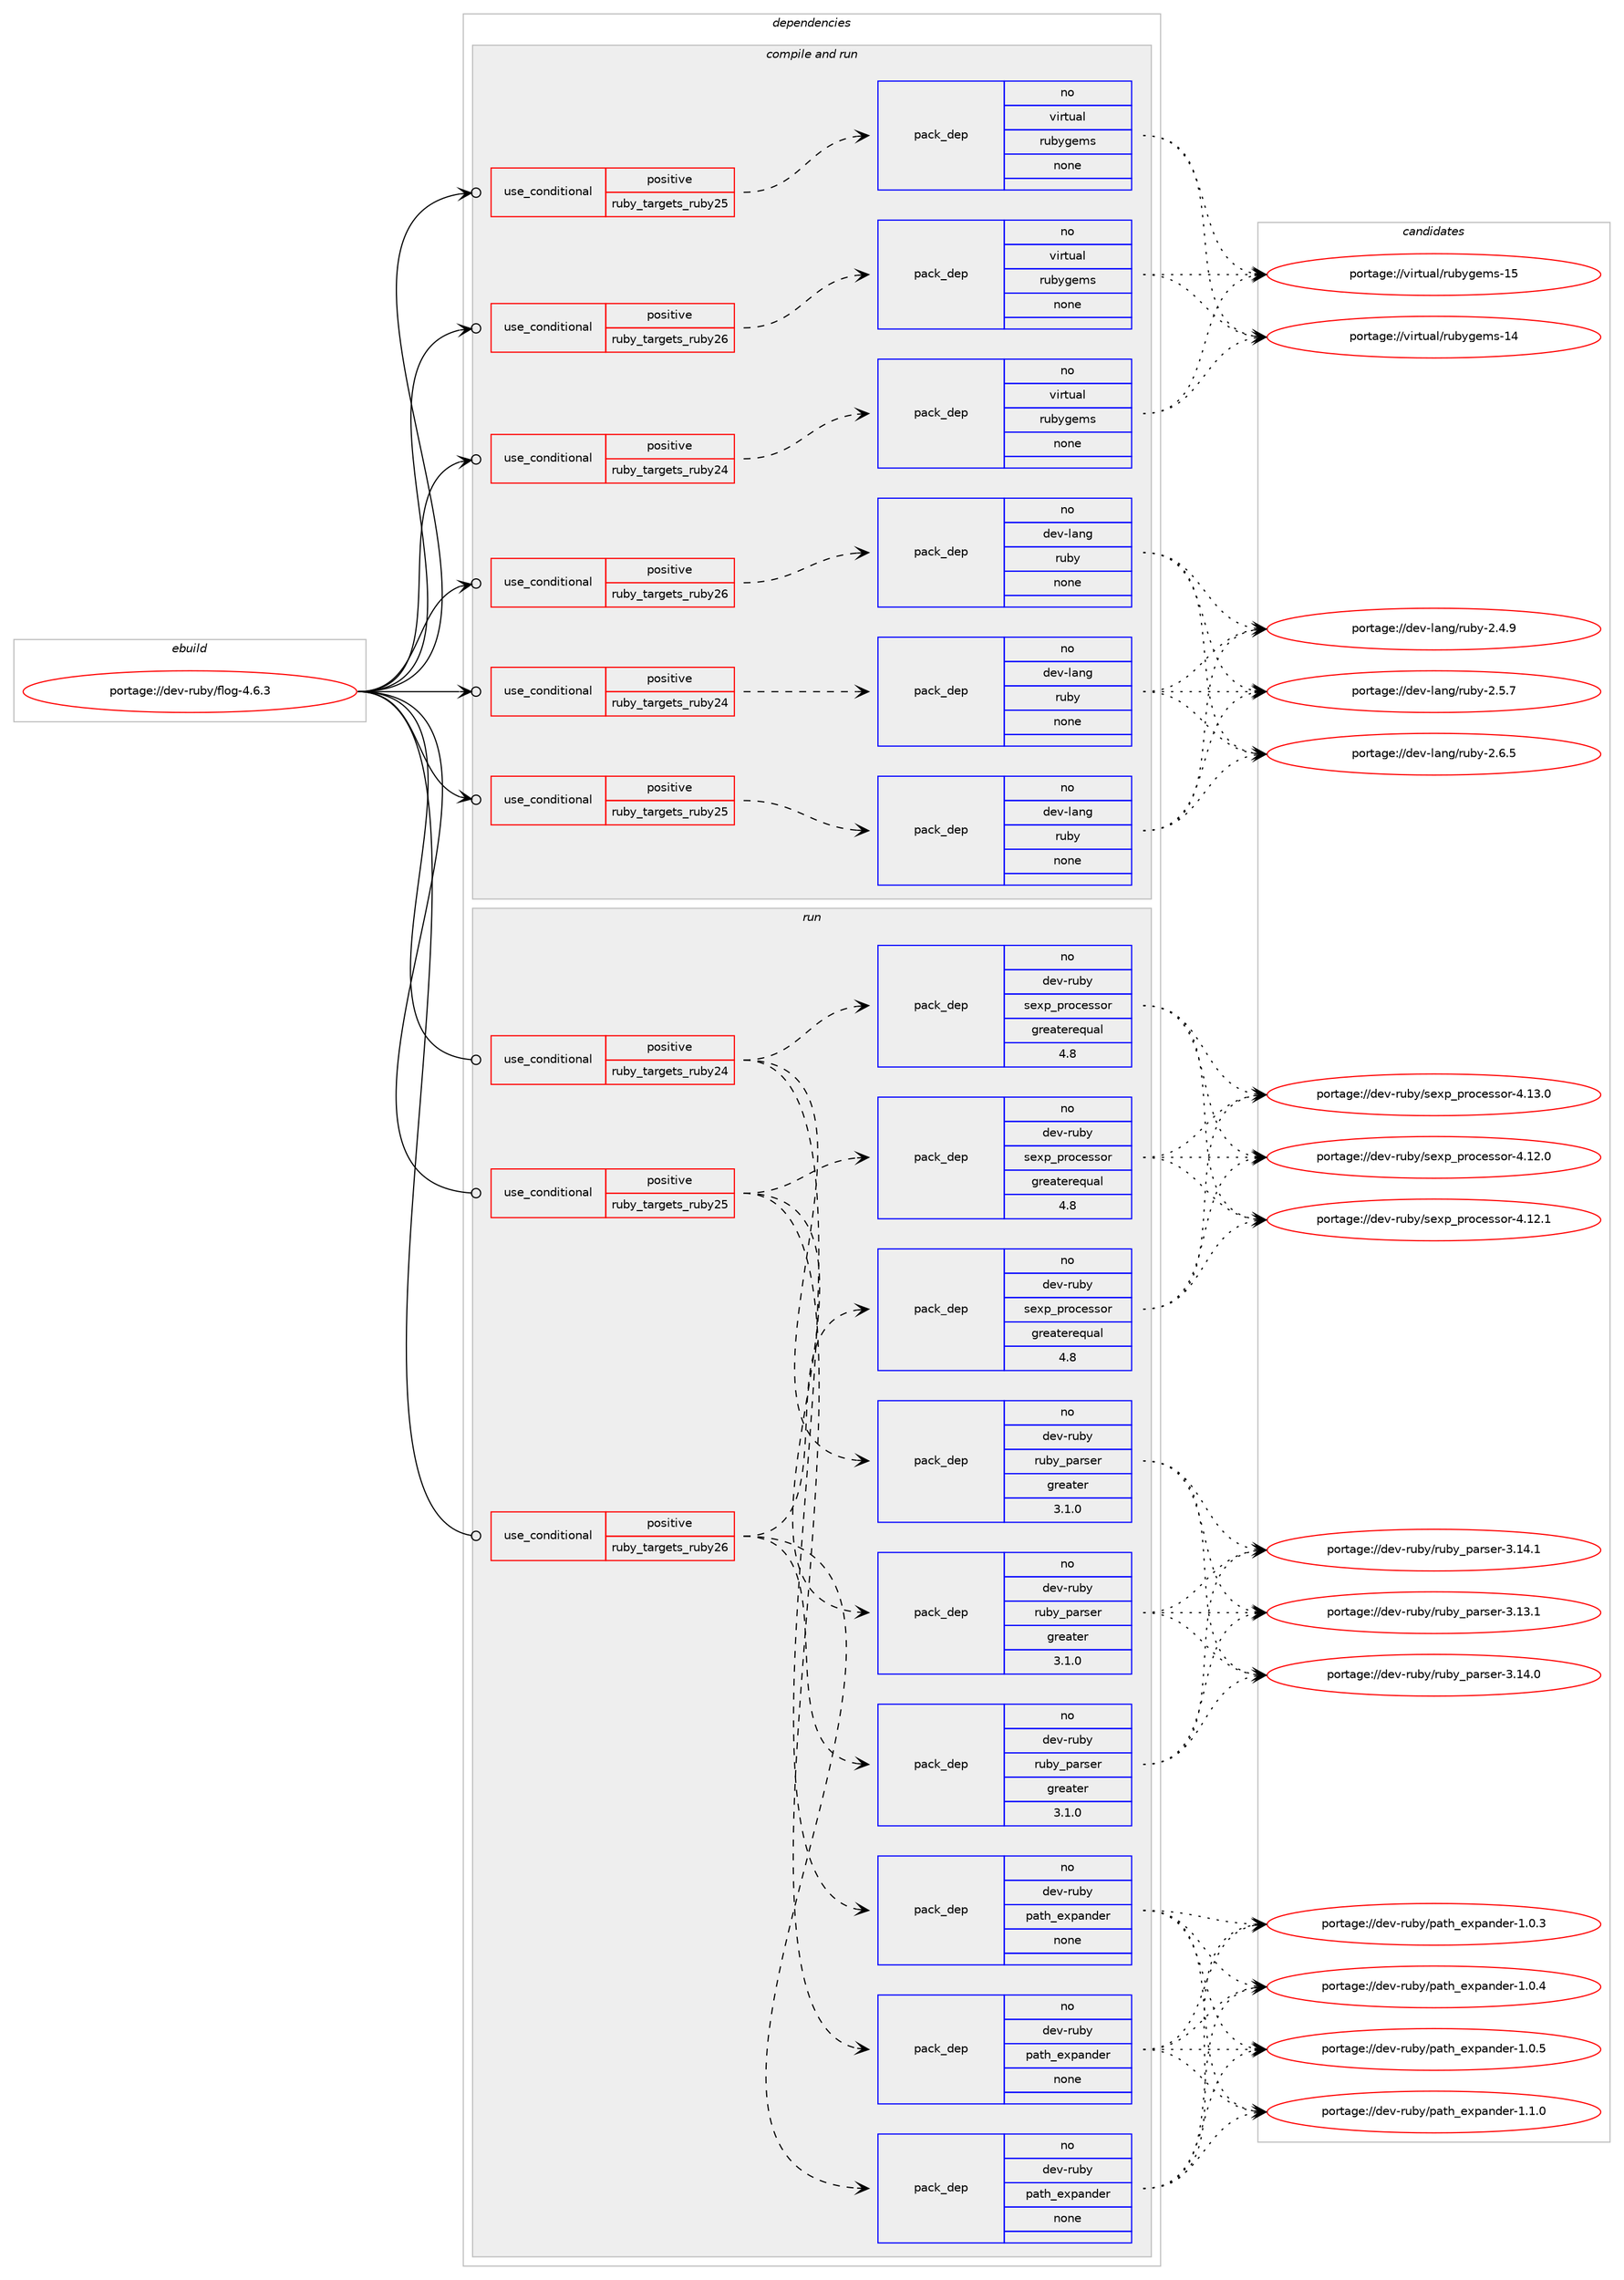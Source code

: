 digraph prolog {

# *************
# Graph options
# *************

newrank=true;
concentrate=true;
compound=true;
graph [rankdir=LR,fontname=Helvetica,fontsize=10,ranksep=1.5];#, ranksep=2.5, nodesep=0.2];
edge  [arrowhead=vee];
node  [fontname=Helvetica,fontsize=10];

# **********
# The ebuild
# **********

subgraph cluster_leftcol {
color=gray;
rank=same;
label=<<i>ebuild</i>>;
id [label="portage://dev-ruby/flog-4.6.3", color=red, width=4, href="../dev-ruby/flog-4.6.3.svg"];
}

# ****************
# The dependencies
# ****************

subgraph cluster_midcol {
color=gray;
label=<<i>dependencies</i>>;
subgraph cluster_compile {
fillcolor="#eeeeee";
style=filled;
label=<<i>compile</i>>;
}
subgraph cluster_compileandrun {
fillcolor="#eeeeee";
style=filled;
label=<<i>compile and run</i>>;
subgraph cond52425 {
dependency221555 [label=<<TABLE BORDER="0" CELLBORDER="1" CELLSPACING="0" CELLPADDING="4"><TR><TD ROWSPAN="3" CELLPADDING="10">use_conditional</TD></TR><TR><TD>positive</TD></TR><TR><TD>ruby_targets_ruby24</TD></TR></TABLE>>, shape=none, color=red];
subgraph pack165648 {
dependency221556 [label=<<TABLE BORDER="0" CELLBORDER="1" CELLSPACING="0" CELLPADDING="4" WIDTH="220"><TR><TD ROWSPAN="6" CELLPADDING="30">pack_dep</TD></TR><TR><TD WIDTH="110">no</TD></TR><TR><TD>dev-lang</TD></TR><TR><TD>ruby</TD></TR><TR><TD>none</TD></TR><TR><TD></TD></TR></TABLE>>, shape=none, color=blue];
}
dependency221555:e -> dependency221556:w [weight=20,style="dashed",arrowhead="vee"];
}
id:e -> dependency221555:w [weight=20,style="solid",arrowhead="odotvee"];
subgraph cond52426 {
dependency221557 [label=<<TABLE BORDER="0" CELLBORDER="1" CELLSPACING="0" CELLPADDING="4"><TR><TD ROWSPAN="3" CELLPADDING="10">use_conditional</TD></TR><TR><TD>positive</TD></TR><TR><TD>ruby_targets_ruby24</TD></TR></TABLE>>, shape=none, color=red];
subgraph pack165649 {
dependency221558 [label=<<TABLE BORDER="0" CELLBORDER="1" CELLSPACING="0" CELLPADDING="4" WIDTH="220"><TR><TD ROWSPAN="6" CELLPADDING="30">pack_dep</TD></TR><TR><TD WIDTH="110">no</TD></TR><TR><TD>virtual</TD></TR><TR><TD>rubygems</TD></TR><TR><TD>none</TD></TR><TR><TD></TD></TR></TABLE>>, shape=none, color=blue];
}
dependency221557:e -> dependency221558:w [weight=20,style="dashed",arrowhead="vee"];
}
id:e -> dependency221557:w [weight=20,style="solid",arrowhead="odotvee"];
subgraph cond52427 {
dependency221559 [label=<<TABLE BORDER="0" CELLBORDER="1" CELLSPACING="0" CELLPADDING="4"><TR><TD ROWSPAN="3" CELLPADDING="10">use_conditional</TD></TR><TR><TD>positive</TD></TR><TR><TD>ruby_targets_ruby25</TD></TR></TABLE>>, shape=none, color=red];
subgraph pack165650 {
dependency221560 [label=<<TABLE BORDER="0" CELLBORDER="1" CELLSPACING="0" CELLPADDING="4" WIDTH="220"><TR><TD ROWSPAN="6" CELLPADDING="30">pack_dep</TD></TR><TR><TD WIDTH="110">no</TD></TR><TR><TD>dev-lang</TD></TR><TR><TD>ruby</TD></TR><TR><TD>none</TD></TR><TR><TD></TD></TR></TABLE>>, shape=none, color=blue];
}
dependency221559:e -> dependency221560:w [weight=20,style="dashed",arrowhead="vee"];
}
id:e -> dependency221559:w [weight=20,style="solid",arrowhead="odotvee"];
subgraph cond52428 {
dependency221561 [label=<<TABLE BORDER="0" CELLBORDER="1" CELLSPACING="0" CELLPADDING="4"><TR><TD ROWSPAN="3" CELLPADDING="10">use_conditional</TD></TR><TR><TD>positive</TD></TR><TR><TD>ruby_targets_ruby25</TD></TR></TABLE>>, shape=none, color=red];
subgraph pack165651 {
dependency221562 [label=<<TABLE BORDER="0" CELLBORDER="1" CELLSPACING="0" CELLPADDING="4" WIDTH="220"><TR><TD ROWSPAN="6" CELLPADDING="30">pack_dep</TD></TR><TR><TD WIDTH="110">no</TD></TR><TR><TD>virtual</TD></TR><TR><TD>rubygems</TD></TR><TR><TD>none</TD></TR><TR><TD></TD></TR></TABLE>>, shape=none, color=blue];
}
dependency221561:e -> dependency221562:w [weight=20,style="dashed",arrowhead="vee"];
}
id:e -> dependency221561:w [weight=20,style="solid",arrowhead="odotvee"];
subgraph cond52429 {
dependency221563 [label=<<TABLE BORDER="0" CELLBORDER="1" CELLSPACING="0" CELLPADDING="4"><TR><TD ROWSPAN="3" CELLPADDING="10">use_conditional</TD></TR><TR><TD>positive</TD></TR><TR><TD>ruby_targets_ruby26</TD></TR></TABLE>>, shape=none, color=red];
subgraph pack165652 {
dependency221564 [label=<<TABLE BORDER="0" CELLBORDER="1" CELLSPACING="0" CELLPADDING="4" WIDTH="220"><TR><TD ROWSPAN="6" CELLPADDING="30">pack_dep</TD></TR><TR><TD WIDTH="110">no</TD></TR><TR><TD>dev-lang</TD></TR><TR><TD>ruby</TD></TR><TR><TD>none</TD></TR><TR><TD></TD></TR></TABLE>>, shape=none, color=blue];
}
dependency221563:e -> dependency221564:w [weight=20,style="dashed",arrowhead="vee"];
}
id:e -> dependency221563:w [weight=20,style="solid",arrowhead="odotvee"];
subgraph cond52430 {
dependency221565 [label=<<TABLE BORDER="0" CELLBORDER="1" CELLSPACING="0" CELLPADDING="4"><TR><TD ROWSPAN="3" CELLPADDING="10">use_conditional</TD></TR><TR><TD>positive</TD></TR><TR><TD>ruby_targets_ruby26</TD></TR></TABLE>>, shape=none, color=red];
subgraph pack165653 {
dependency221566 [label=<<TABLE BORDER="0" CELLBORDER="1" CELLSPACING="0" CELLPADDING="4" WIDTH="220"><TR><TD ROWSPAN="6" CELLPADDING="30">pack_dep</TD></TR><TR><TD WIDTH="110">no</TD></TR><TR><TD>virtual</TD></TR><TR><TD>rubygems</TD></TR><TR><TD>none</TD></TR><TR><TD></TD></TR></TABLE>>, shape=none, color=blue];
}
dependency221565:e -> dependency221566:w [weight=20,style="dashed",arrowhead="vee"];
}
id:e -> dependency221565:w [weight=20,style="solid",arrowhead="odotvee"];
}
subgraph cluster_run {
fillcolor="#eeeeee";
style=filled;
label=<<i>run</i>>;
subgraph cond52431 {
dependency221567 [label=<<TABLE BORDER="0" CELLBORDER="1" CELLSPACING="0" CELLPADDING="4"><TR><TD ROWSPAN="3" CELLPADDING="10">use_conditional</TD></TR><TR><TD>positive</TD></TR><TR><TD>ruby_targets_ruby24</TD></TR></TABLE>>, shape=none, color=red];
subgraph pack165654 {
dependency221568 [label=<<TABLE BORDER="0" CELLBORDER="1" CELLSPACING="0" CELLPADDING="4" WIDTH="220"><TR><TD ROWSPAN="6" CELLPADDING="30">pack_dep</TD></TR><TR><TD WIDTH="110">no</TD></TR><TR><TD>dev-ruby</TD></TR><TR><TD>path_expander</TD></TR><TR><TD>none</TD></TR><TR><TD></TD></TR></TABLE>>, shape=none, color=blue];
}
dependency221567:e -> dependency221568:w [weight=20,style="dashed",arrowhead="vee"];
subgraph pack165655 {
dependency221569 [label=<<TABLE BORDER="0" CELLBORDER="1" CELLSPACING="0" CELLPADDING="4" WIDTH="220"><TR><TD ROWSPAN="6" CELLPADDING="30">pack_dep</TD></TR><TR><TD WIDTH="110">no</TD></TR><TR><TD>dev-ruby</TD></TR><TR><TD>ruby_parser</TD></TR><TR><TD>greater</TD></TR><TR><TD>3.1.0</TD></TR></TABLE>>, shape=none, color=blue];
}
dependency221567:e -> dependency221569:w [weight=20,style="dashed",arrowhead="vee"];
subgraph pack165656 {
dependency221570 [label=<<TABLE BORDER="0" CELLBORDER="1" CELLSPACING="0" CELLPADDING="4" WIDTH="220"><TR><TD ROWSPAN="6" CELLPADDING="30">pack_dep</TD></TR><TR><TD WIDTH="110">no</TD></TR><TR><TD>dev-ruby</TD></TR><TR><TD>sexp_processor</TD></TR><TR><TD>greaterequal</TD></TR><TR><TD>4.8</TD></TR></TABLE>>, shape=none, color=blue];
}
dependency221567:e -> dependency221570:w [weight=20,style="dashed",arrowhead="vee"];
}
id:e -> dependency221567:w [weight=20,style="solid",arrowhead="odot"];
subgraph cond52432 {
dependency221571 [label=<<TABLE BORDER="0" CELLBORDER="1" CELLSPACING="0" CELLPADDING="4"><TR><TD ROWSPAN="3" CELLPADDING="10">use_conditional</TD></TR><TR><TD>positive</TD></TR><TR><TD>ruby_targets_ruby25</TD></TR></TABLE>>, shape=none, color=red];
subgraph pack165657 {
dependency221572 [label=<<TABLE BORDER="0" CELLBORDER="1" CELLSPACING="0" CELLPADDING="4" WIDTH="220"><TR><TD ROWSPAN="6" CELLPADDING="30">pack_dep</TD></TR><TR><TD WIDTH="110">no</TD></TR><TR><TD>dev-ruby</TD></TR><TR><TD>path_expander</TD></TR><TR><TD>none</TD></TR><TR><TD></TD></TR></TABLE>>, shape=none, color=blue];
}
dependency221571:e -> dependency221572:w [weight=20,style="dashed",arrowhead="vee"];
subgraph pack165658 {
dependency221573 [label=<<TABLE BORDER="0" CELLBORDER="1" CELLSPACING="0" CELLPADDING="4" WIDTH="220"><TR><TD ROWSPAN="6" CELLPADDING="30">pack_dep</TD></TR><TR><TD WIDTH="110">no</TD></TR><TR><TD>dev-ruby</TD></TR><TR><TD>ruby_parser</TD></TR><TR><TD>greater</TD></TR><TR><TD>3.1.0</TD></TR></TABLE>>, shape=none, color=blue];
}
dependency221571:e -> dependency221573:w [weight=20,style="dashed",arrowhead="vee"];
subgraph pack165659 {
dependency221574 [label=<<TABLE BORDER="0" CELLBORDER="1" CELLSPACING="0" CELLPADDING="4" WIDTH="220"><TR><TD ROWSPAN="6" CELLPADDING="30">pack_dep</TD></TR><TR><TD WIDTH="110">no</TD></TR><TR><TD>dev-ruby</TD></TR><TR><TD>sexp_processor</TD></TR><TR><TD>greaterequal</TD></TR><TR><TD>4.8</TD></TR></TABLE>>, shape=none, color=blue];
}
dependency221571:e -> dependency221574:w [weight=20,style="dashed",arrowhead="vee"];
}
id:e -> dependency221571:w [weight=20,style="solid",arrowhead="odot"];
subgraph cond52433 {
dependency221575 [label=<<TABLE BORDER="0" CELLBORDER="1" CELLSPACING="0" CELLPADDING="4"><TR><TD ROWSPAN="3" CELLPADDING="10">use_conditional</TD></TR><TR><TD>positive</TD></TR><TR><TD>ruby_targets_ruby26</TD></TR></TABLE>>, shape=none, color=red];
subgraph pack165660 {
dependency221576 [label=<<TABLE BORDER="0" CELLBORDER="1" CELLSPACING="0" CELLPADDING="4" WIDTH="220"><TR><TD ROWSPAN="6" CELLPADDING="30">pack_dep</TD></TR><TR><TD WIDTH="110">no</TD></TR><TR><TD>dev-ruby</TD></TR><TR><TD>path_expander</TD></TR><TR><TD>none</TD></TR><TR><TD></TD></TR></TABLE>>, shape=none, color=blue];
}
dependency221575:e -> dependency221576:w [weight=20,style="dashed",arrowhead="vee"];
subgraph pack165661 {
dependency221577 [label=<<TABLE BORDER="0" CELLBORDER="1" CELLSPACING="0" CELLPADDING="4" WIDTH="220"><TR><TD ROWSPAN="6" CELLPADDING="30">pack_dep</TD></TR><TR><TD WIDTH="110">no</TD></TR><TR><TD>dev-ruby</TD></TR><TR><TD>ruby_parser</TD></TR><TR><TD>greater</TD></TR><TR><TD>3.1.0</TD></TR></TABLE>>, shape=none, color=blue];
}
dependency221575:e -> dependency221577:w [weight=20,style="dashed",arrowhead="vee"];
subgraph pack165662 {
dependency221578 [label=<<TABLE BORDER="0" CELLBORDER="1" CELLSPACING="0" CELLPADDING="4" WIDTH="220"><TR><TD ROWSPAN="6" CELLPADDING="30">pack_dep</TD></TR><TR><TD WIDTH="110">no</TD></TR><TR><TD>dev-ruby</TD></TR><TR><TD>sexp_processor</TD></TR><TR><TD>greaterequal</TD></TR><TR><TD>4.8</TD></TR></TABLE>>, shape=none, color=blue];
}
dependency221575:e -> dependency221578:w [weight=20,style="dashed",arrowhead="vee"];
}
id:e -> dependency221575:w [weight=20,style="solid",arrowhead="odot"];
}
}

# **************
# The candidates
# **************

subgraph cluster_choices {
rank=same;
color=gray;
label=<<i>candidates</i>>;

subgraph choice165648 {
color=black;
nodesep=1;
choiceportage10010111845108971101034711411798121455046524657 [label="portage://dev-lang/ruby-2.4.9", color=red, width=4,href="../dev-lang/ruby-2.4.9.svg"];
choiceportage10010111845108971101034711411798121455046534655 [label="portage://dev-lang/ruby-2.5.7", color=red, width=4,href="../dev-lang/ruby-2.5.7.svg"];
choiceportage10010111845108971101034711411798121455046544653 [label="portage://dev-lang/ruby-2.6.5", color=red, width=4,href="../dev-lang/ruby-2.6.5.svg"];
dependency221556:e -> choiceportage10010111845108971101034711411798121455046524657:w [style=dotted,weight="100"];
dependency221556:e -> choiceportage10010111845108971101034711411798121455046534655:w [style=dotted,weight="100"];
dependency221556:e -> choiceportage10010111845108971101034711411798121455046544653:w [style=dotted,weight="100"];
}
subgraph choice165649 {
color=black;
nodesep=1;
choiceportage118105114116117971084711411798121103101109115454952 [label="portage://virtual/rubygems-14", color=red, width=4,href="../virtual/rubygems-14.svg"];
choiceportage118105114116117971084711411798121103101109115454953 [label="portage://virtual/rubygems-15", color=red, width=4,href="../virtual/rubygems-15.svg"];
dependency221558:e -> choiceportage118105114116117971084711411798121103101109115454952:w [style=dotted,weight="100"];
dependency221558:e -> choiceportage118105114116117971084711411798121103101109115454953:w [style=dotted,weight="100"];
}
subgraph choice165650 {
color=black;
nodesep=1;
choiceportage10010111845108971101034711411798121455046524657 [label="portage://dev-lang/ruby-2.4.9", color=red, width=4,href="../dev-lang/ruby-2.4.9.svg"];
choiceportage10010111845108971101034711411798121455046534655 [label="portage://dev-lang/ruby-2.5.7", color=red, width=4,href="../dev-lang/ruby-2.5.7.svg"];
choiceportage10010111845108971101034711411798121455046544653 [label="portage://dev-lang/ruby-2.6.5", color=red, width=4,href="../dev-lang/ruby-2.6.5.svg"];
dependency221560:e -> choiceportage10010111845108971101034711411798121455046524657:w [style=dotted,weight="100"];
dependency221560:e -> choiceportage10010111845108971101034711411798121455046534655:w [style=dotted,weight="100"];
dependency221560:e -> choiceportage10010111845108971101034711411798121455046544653:w [style=dotted,weight="100"];
}
subgraph choice165651 {
color=black;
nodesep=1;
choiceportage118105114116117971084711411798121103101109115454952 [label="portage://virtual/rubygems-14", color=red, width=4,href="../virtual/rubygems-14.svg"];
choiceportage118105114116117971084711411798121103101109115454953 [label="portage://virtual/rubygems-15", color=red, width=4,href="../virtual/rubygems-15.svg"];
dependency221562:e -> choiceportage118105114116117971084711411798121103101109115454952:w [style=dotted,weight="100"];
dependency221562:e -> choiceportage118105114116117971084711411798121103101109115454953:w [style=dotted,weight="100"];
}
subgraph choice165652 {
color=black;
nodesep=1;
choiceportage10010111845108971101034711411798121455046524657 [label="portage://dev-lang/ruby-2.4.9", color=red, width=4,href="../dev-lang/ruby-2.4.9.svg"];
choiceportage10010111845108971101034711411798121455046534655 [label="portage://dev-lang/ruby-2.5.7", color=red, width=4,href="../dev-lang/ruby-2.5.7.svg"];
choiceportage10010111845108971101034711411798121455046544653 [label="portage://dev-lang/ruby-2.6.5", color=red, width=4,href="../dev-lang/ruby-2.6.5.svg"];
dependency221564:e -> choiceportage10010111845108971101034711411798121455046524657:w [style=dotted,weight="100"];
dependency221564:e -> choiceportage10010111845108971101034711411798121455046534655:w [style=dotted,weight="100"];
dependency221564:e -> choiceportage10010111845108971101034711411798121455046544653:w [style=dotted,weight="100"];
}
subgraph choice165653 {
color=black;
nodesep=1;
choiceportage118105114116117971084711411798121103101109115454952 [label="portage://virtual/rubygems-14", color=red, width=4,href="../virtual/rubygems-14.svg"];
choiceportage118105114116117971084711411798121103101109115454953 [label="portage://virtual/rubygems-15", color=red, width=4,href="../virtual/rubygems-15.svg"];
dependency221566:e -> choiceportage118105114116117971084711411798121103101109115454952:w [style=dotted,weight="100"];
dependency221566:e -> choiceportage118105114116117971084711411798121103101109115454953:w [style=dotted,weight="100"];
}
subgraph choice165654 {
color=black;
nodesep=1;
choiceportage100101118451141179812147112971161049510112011297110100101114454946484651 [label="portage://dev-ruby/path_expander-1.0.3", color=red, width=4,href="../dev-ruby/path_expander-1.0.3.svg"];
choiceportage100101118451141179812147112971161049510112011297110100101114454946484652 [label="portage://dev-ruby/path_expander-1.0.4", color=red, width=4,href="../dev-ruby/path_expander-1.0.4.svg"];
choiceportage100101118451141179812147112971161049510112011297110100101114454946484653 [label="portage://dev-ruby/path_expander-1.0.5", color=red, width=4,href="../dev-ruby/path_expander-1.0.5.svg"];
choiceportage100101118451141179812147112971161049510112011297110100101114454946494648 [label="portage://dev-ruby/path_expander-1.1.0", color=red, width=4,href="../dev-ruby/path_expander-1.1.0.svg"];
dependency221568:e -> choiceportage100101118451141179812147112971161049510112011297110100101114454946484651:w [style=dotted,weight="100"];
dependency221568:e -> choiceportage100101118451141179812147112971161049510112011297110100101114454946484652:w [style=dotted,weight="100"];
dependency221568:e -> choiceportage100101118451141179812147112971161049510112011297110100101114454946484653:w [style=dotted,weight="100"];
dependency221568:e -> choiceportage100101118451141179812147112971161049510112011297110100101114454946494648:w [style=dotted,weight="100"];
}
subgraph choice165655 {
color=black;
nodesep=1;
choiceportage10010111845114117981214711411798121951129711411510111445514649514649 [label="portage://dev-ruby/ruby_parser-3.13.1", color=red, width=4,href="../dev-ruby/ruby_parser-3.13.1.svg"];
choiceportage10010111845114117981214711411798121951129711411510111445514649524648 [label="portage://dev-ruby/ruby_parser-3.14.0", color=red, width=4,href="../dev-ruby/ruby_parser-3.14.0.svg"];
choiceportage10010111845114117981214711411798121951129711411510111445514649524649 [label="portage://dev-ruby/ruby_parser-3.14.1", color=red, width=4,href="../dev-ruby/ruby_parser-3.14.1.svg"];
dependency221569:e -> choiceportage10010111845114117981214711411798121951129711411510111445514649514649:w [style=dotted,weight="100"];
dependency221569:e -> choiceportage10010111845114117981214711411798121951129711411510111445514649524648:w [style=dotted,weight="100"];
dependency221569:e -> choiceportage10010111845114117981214711411798121951129711411510111445514649524649:w [style=dotted,weight="100"];
}
subgraph choice165656 {
color=black;
nodesep=1;
choiceportage100101118451141179812147115101120112951121141119910111511511111445524649504648 [label="portage://dev-ruby/sexp_processor-4.12.0", color=red, width=4,href="../dev-ruby/sexp_processor-4.12.0.svg"];
choiceportage100101118451141179812147115101120112951121141119910111511511111445524649504649 [label="portage://dev-ruby/sexp_processor-4.12.1", color=red, width=4,href="../dev-ruby/sexp_processor-4.12.1.svg"];
choiceportage100101118451141179812147115101120112951121141119910111511511111445524649514648 [label="portage://dev-ruby/sexp_processor-4.13.0", color=red, width=4,href="../dev-ruby/sexp_processor-4.13.0.svg"];
dependency221570:e -> choiceportage100101118451141179812147115101120112951121141119910111511511111445524649504648:w [style=dotted,weight="100"];
dependency221570:e -> choiceportage100101118451141179812147115101120112951121141119910111511511111445524649504649:w [style=dotted,weight="100"];
dependency221570:e -> choiceportage100101118451141179812147115101120112951121141119910111511511111445524649514648:w [style=dotted,weight="100"];
}
subgraph choice165657 {
color=black;
nodesep=1;
choiceportage100101118451141179812147112971161049510112011297110100101114454946484651 [label="portage://dev-ruby/path_expander-1.0.3", color=red, width=4,href="../dev-ruby/path_expander-1.0.3.svg"];
choiceportage100101118451141179812147112971161049510112011297110100101114454946484652 [label="portage://dev-ruby/path_expander-1.0.4", color=red, width=4,href="../dev-ruby/path_expander-1.0.4.svg"];
choiceportage100101118451141179812147112971161049510112011297110100101114454946484653 [label="portage://dev-ruby/path_expander-1.0.5", color=red, width=4,href="../dev-ruby/path_expander-1.0.5.svg"];
choiceportage100101118451141179812147112971161049510112011297110100101114454946494648 [label="portage://dev-ruby/path_expander-1.1.0", color=red, width=4,href="../dev-ruby/path_expander-1.1.0.svg"];
dependency221572:e -> choiceportage100101118451141179812147112971161049510112011297110100101114454946484651:w [style=dotted,weight="100"];
dependency221572:e -> choiceportage100101118451141179812147112971161049510112011297110100101114454946484652:w [style=dotted,weight="100"];
dependency221572:e -> choiceportage100101118451141179812147112971161049510112011297110100101114454946484653:w [style=dotted,weight="100"];
dependency221572:e -> choiceportage100101118451141179812147112971161049510112011297110100101114454946494648:w [style=dotted,weight="100"];
}
subgraph choice165658 {
color=black;
nodesep=1;
choiceportage10010111845114117981214711411798121951129711411510111445514649514649 [label="portage://dev-ruby/ruby_parser-3.13.1", color=red, width=4,href="../dev-ruby/ruby_parser-3.13.1.svg"];
choiceportage10010111845114117981214711411798121951129711411510111445514649524648 [label="portage://dev-ruby/ruby_parser-3.14.0", color=red, width=4,href="../dev-ruby/ruby_parser-3.14.0.svg"];
choiceportage10010111845114117981214711411798121951129711411510111445514649524649 [label="portage://dev-ruby/ruby_parser-3.14.1", color=red, width=4,href="../dev-ruby/ruby_parser-3.14.1.svg"];
dependency221573:e -> choiceportage10010111845114117981214711411798121951129711411510111445514649514649:w [style=dotted,weight="100"];
dependency221573:e -> choiceportage10010111845114117981214711411798121951129711411510111445514649524648:w [style=dotted,weight="100"];
dependency221573:e -> choiceportage10010111845114117981214711411798121951129711411510111445514649524649:w [style=dotted,weight="100"];
}
subgraph choice165659 {
color=black;
nodesep=1;
choiceportage100101118451141179812147115101120112951121141119910111511511111445524649504648 [label="portage://dev-ruby/sexp_processor-4.12.0", color=red, width=4,href="../dev-ruby/sexp_processor-4.12.0.svg"];
choiceportage100101118451141179812147115101120112951121141119910111511511111445524649504649 [label="portage://dev-ruby/sexp_processor-4.12.1", color=red, width=4,href="../dev-ruby/sexp_processor-4.12.1.svg"];
choiceportage100101118451141179812147115101120112951121141119910111511511111445524649514648 [label="portage://dev-ruby/sexp_processor-4.13.0", color=red, width=4,href="../dev-ruby/sexp_processor-4.13.0.svg"];
dependency221574:e -> choiceportage100101118451141179812147115101120112951121141119910111511511111445524649504648:w [style=dotted,weight="100"];
dependency221574:e -> choiceportage100101118451141179812147115101120112951121141119910111511511111445524649504649:w [style=dotted,weight="100"];
dependency221574:e -> choiceportage100101118451141179812147115101120112951121141119910111511511111445524649514648:w [style=dotted,weight="100"];
}
subgraph choice165660 {
color=black;
nodesep=1;
choiceportage100101118451141179812147112971161049510112011297110100101114454946484651 [label="portage://dev-ruby/path_expander-1.0.3", color=red, width=4,href="../dev-ruby/path_expander-1.0.3.svg"];
choiceportage100101118451141179812147112971161049510112011297110100101114454946484652 [label="portage://dev-ruby/path_expander-1.0.4", color=red, width=4,href="../dev-ruby/path_expander-1.0.4.svg"];
choiceportage100101118451141179812147112971161049510112011297110100101114454946484653 [label="portage://dev-ruby/path_expander-1.0.5", color=red, width=4,href="../dev-ruby/path_expander-1.0.5.svg"];
choiceportage100101118451141179812147112971161049510112011297110100101114454946494648 [label="portage://dev-ruby/path_expander-1.1.0", color=red, width=4,href="../dev-ruby/path_expander-1.1.0.svg"];
dependency221576:e -> choiceportage100101118451141179812147112971161049510112011297110100101114454946484651:w [style=dotted,weight="100"];
dependency221576:e -> choiceportage100101118451141179812147112971161049510112011297110100101114454946484652:w [style=dotted,weight="100"];
dependency221576:e -> choiceportage100101118451141179812147112971161049510112011297110100101114454946484653:w [style=dotted,weight="100"];
dependency221576:e -> choiceportage100101118451141179812147112971161049510112011297110100101114454946494648:w [style=dotted,weight="100"];
}
subgraph choice165661 {
color=black;
nodesep=1;
choiceportage10010111845114117981214711411798121951129711411510111445514649514649 [label="portage://dev-ruby/ruby_parser-3.13.1", color=red, width=4,href="../dev-ruby/ruby_parser-3.13.1.svg"];
choiceportage10010111845114117981214711411798121951129711411510111445514649524648 [label="portage://dev-ruby/ruby_parser-3.14.0", color=red, width=4,href="../dev-ruby/ruby_parser-3.14.0.svg"];
choiceportage10010111845114117981214711411798121951129711411510111445514649524649 [label="portage://dev-ruby/ruby_parser-3.14.1", color=red, width=4,href="../dev-ruby/ruby_parser-3.14.1.svg"];
dependency221577:e -> choiceportage10010111845114117981214711411798121951129711411510111445514649514649:w [style=dotted,weight="100"];
dependency221577:e -> choiceportage10010111845114117981214711411798121951129711411510111445514649524648:w [style=dotted,weight="100"];
dependency221577:e -> choiceportage10010111845114117981214711411798121951129711411510111445514649524649:w [style=dotted,weight="100"];
}
subgraph choice165662 {
color=black;
nodesep=1;
choiceportage100101118451141179812147115101120112951121141119910111511511111445524649504648 [label="portage://dev-ruby/sexp_processor-4.12.0", color=red, width=4,href="../dev-ruby/sexp_processor-4.12.0.svg"];
choiceportage100101118451141179812147115101120112951121141119910111511511111445524649504649 [label="portage://dev-ruby/sexp_processor-4.12.1", color=red, width=4,href="../dev-ruby/sexp_processor-4.12.1.svg"];
choiceportage100101118451141179812147115101120112951121141119910111511511111445524649514648 [label="portage://dev-ruby/sexp_processor-4.13.0", color=red, width=4,href="../dev-ruby/sexp_processor-4.13.0.svg"];
dependency221578:e -> choiceportage100101118451141179812147115101120112951121141119910111511511111445524649504648:w [style=dotted,weight="100"];
dependency221578:e -> choiceportage100101118451141179812147115101120112951121141119910111511511111445524649504649:w [style=dotted,weight="100"];
dependency221578:e -> choiceportage100101118451141179812147115101120112951121141119910111511511111445524649514648:w [style=dotted,weight="100"];
}
}

}
